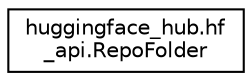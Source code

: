 digraph "Graphical Class Hierarchy"
{
 // LATEX_PDF_SIZE
  edge [fontname="Helvetica",fontsize="10",labelfontname="Helvetica",labelfontsize="10"];
  node [fontname="Helvetica",fontsize="10",shape=record];
  rankdir="LR";
  Node0 [label="huggingface_hub.hf\l_api.RepoFolder",height=0.2,width=0.4,color="black", fillcolor="white", style="filled",URL="$classhuggingface__hub_1_1hf__api_1_1RepoFolder.html",tooltip=" "];
}

